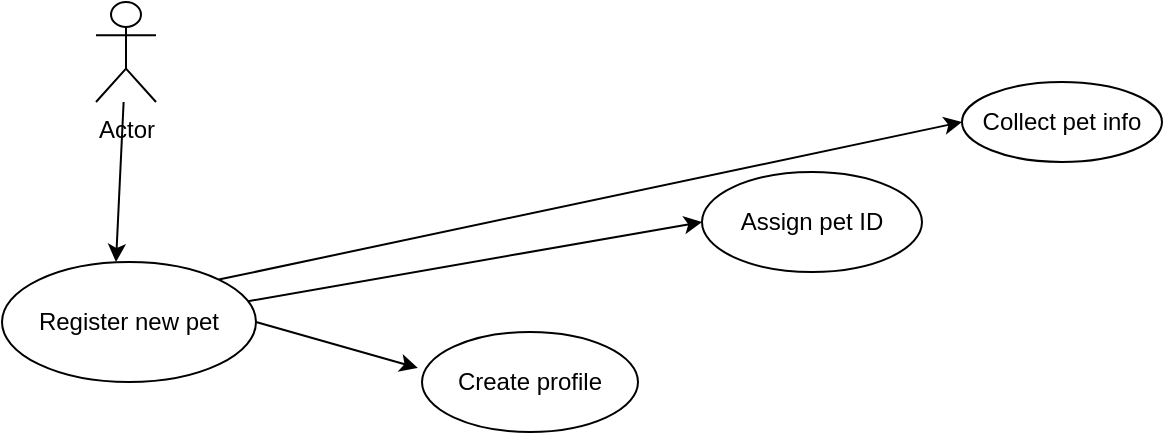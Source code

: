<mxfile version="24.6.5" type="device">
  <diagram name="Page-1" id="G2Fz_frcj7IQoAoZ2SnD">
    <mxGraphModel dx="1626" dy="784" grid="1" gridSize="10" guides="1" tooltips="1" connect="1" arrows="1" fold="1" page="1" pageScale="1" pageWidth="850" pageHeight="1100" math="0" shadow="0">
      <root>
        <mxCell id="0" />
        <mxCell id="1" parent="0" />
        <mxCell id="1x-WTIp9X42OiKSLsdy0-1" value="Actor" style="shape=umlActor;verticalLabelPosition=bottom;verticalAlign=top;html=1;" vertex="1" parent="1">
          <mxGeometry x="247" y="360" width="30" height="50" as="geometry" />
        </mxCell>
        <mxCell id="1x-WTIp9X42OiKSLsdy0-5" value="" style="endArrow=classic;html=1;rounded=0;" edge="1" parent="1" source="1x-WTIp9X42OiKSLsdy0-1">
          <mxGeometry width="50" height="50" relative="1" as="geometry">
            <mxPoint x="237" y="420" as="sourcePoint" />
            <mxPoint x="257" y="490" as="targetPoint" />
          </mxGeometry>
        </mxCell>
        <mxCell id="1x-WTIp9X42OiKSLsdy0-6" value="Register new pet" style="ellipse;whiteSpace=wrap;html=1;" vertex="1" parent="1">
          <mxGeometry x="200" y="490" width="127" height="60" as="geometry" />
        </mxCell>
        <mxCell id="1x-WTIp9X42OiKSLsdy0-7" value="Create profile" style="ellipse;whiteSpace=wrap;html=1;" vertex="1" parent="1">
          <mxGeometry x="410" y="525" width="108" height="50" as="geometry" />
        </mxCell>
        <mxCell id="1x-WTIp9X42OiKSLsdy0-8" value="Assign pet ID" style="ellipse;whiteSpace=wrap;html=1;" vertex="1" parent="1">
          <mxGeometry x="550" y="445" width="110" height="50" as="geometry" />
        </mxCell>
        <mxCell id="1x-WTIp9X42OiKSLsdy0-9" value="Collect pet info" style="ellipse;whiteSpace=wrap;html=1;" vertex="1" parent="1">
          <mxGeometry x="680" y="400" width="100" height="40" as="geometry" />
        </mxCell>
        <mxCell id="1x-WTIp9X42OiKSLsdy0-10" value="" style="endArrow=classic;html=1;rounded=0;exitX=1;exitY=0.5;exitDx=0;exitDy=0;entryX=-0.019;entryY=0.36;entryDx=0;entryDy=0;entryPerimeter=0;" edge="1" parent="1" source="1x-WTIp9X42OiKSLsdy0-6" target="1x-WTIp9X42OiKSLsdy0-7">
          <mxGeometry width="50" height="50" relative="1" as="geometry">
            <mxPoint x="271" y="420" as="sourcePoint" />
            <mxPoint x="267" y="500" as="targetPoint" />
          </mxGeometry>
        </mxCell>
        <mxCell id="1x-WTIp9X42OiKSLsdy0-11" value="" style="endArrow=classic;html=1;rounded=0;entryX=0;entryY=0.5;entryDx=0;entryDy=0;" edge="1" parent="1" source="1x-WTIp9X42OiKSLsdy0-6" target="1x-WTIp9X42OiKSLsdy0-8">
          <mxGeometry width="50" height="50" relative="1" as="geometry">
            <mxPoint x="281" y="430" as="sourcePoint" />
            <mxPoint x="277" y="510" as="targetPoint" />
          </mxGeometry>
        </mxCell>
        <mxCell id="1x-WTIp9X42OiKSLsdy0-12" value="" style="endArrow=classic;html=1;rounded=0;entryX=0;entryY=0.5;entryDx=0;entryDy=0;exitX=1;exitY=0;exitDx=0;exitDy=0;" edge="1" parent="1" source="1x-WTIp9X42OiKSLsdy0-6" target="1x-WTIp9X42OiKSLsdy0-9">
          <mxGeometry width="50" height="50" relative="1" as="geometry">
            <mxPoint x="291" y="440" as="sourcePoint" />
            <mxPoint x="287" y="520" as="targetPoint" />
          </mxGeometry>
        </mxCell>
      </root>
    </mxGraphModel>
  </diagram>
</mxfile>
